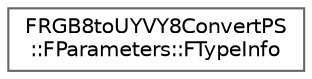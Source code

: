 digraph "Graphical Class Hierarchy"
{
 // INTERACTIVE_SVG=YES
 // LATEX_PDF_SIZE
  bgcolor="transparent";
  edge [fontname=Helvetica,fontsize=10,labelfontname=Helvetica,labelfontsize=10];
  node [fontname=Helvetica,fontsize=10,shape=box,height=0.2,width=0.4];
  rankdir="LR";
  Node0 [id="Node000000",label="FRGB8toUYVY8ConvertPS\l::FParameters::FTypeInfo",height=0.2,width=0.4,color="grey40", fillcolor="white", style="filled",URL="$da/d6c/structFRGB8toUYVY8ConvertPS_1_1FParameters_1_1FTypeInfo.html",tooltip=" "];
}
